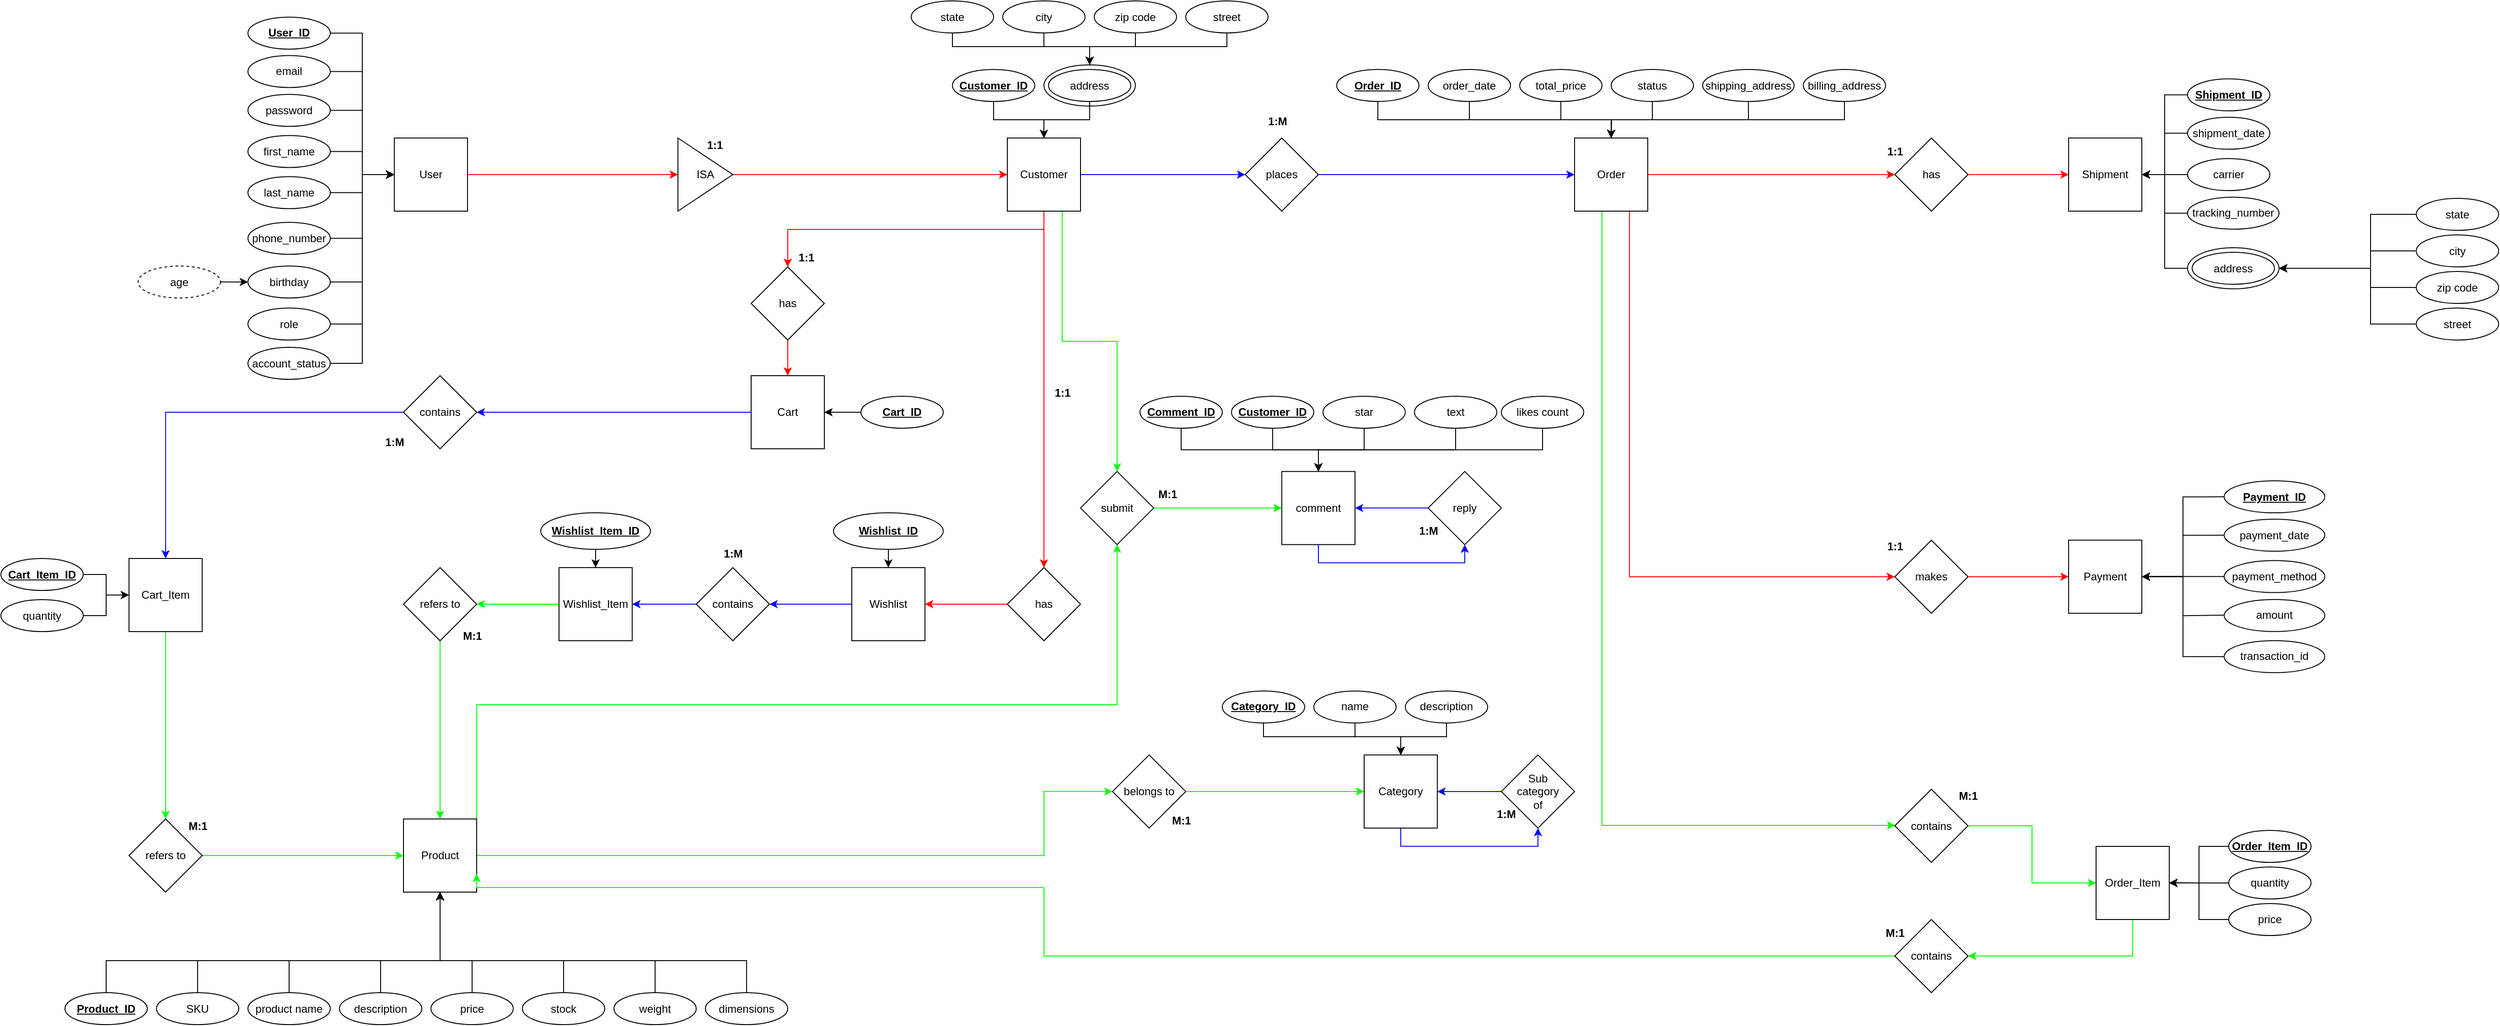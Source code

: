 <mxfile version="26.1.1">
  <diagram name="Page-1" id="rLo1q9Qd0Z6dPpDgeSFO">
    <mxGraphModel dx="6640" dy="1388" grid="1" gridSize="10" guides="1" tooltips="1" connect="1" arrows="1" fold="1" page="1" pageScale="5" pageWidth="850" pageHeight="1100" math="0" shadow="0">
      <root>
        <mxCell id="0" />
        <mxCell id="1" parent="0" />
        <mxCell id="ToU6loC46J24oxrMq6Bs-8" value="" style="edgeStyle=orthogonalEdgeStyle;rounded=0;orthogonalLoop=1;jettySize=auto;html=1;strokeColor=#FF0000;" parent="1" source="ToU6loC46J24oxrMq6Bs-6" edge="1">
          <mxGeometry relative="1" as="geometry">
            <mxPoint x="560.0" y="300" as="targetPoint" />
          </mxGeometry>
        </mxCell>
        <mxCell id="ToU6loC46J24oxrMq6Bs-6" value="User" style="whiteSpace=wrap;html=1;aspect=fixed;" parent="1" vertex="1">
          <mxGeometry x="250" y="260" width="80" height="80" as="geometry" />
        </mxCell>
        <mxCell id="ToU6loC46J24oxrMq6Bs-10" value="" style="edgeStyle=orthogonalEdgeStyle;rounded=0;orthogonalLoop=1;jettySize=auto;html=1;exitX=1;exitY=0.5;exitDx=0;exitDy=0;strokeColor=#FF0000;" parent="1" source="ToU6loC46J24oxrMq6Bs-325" target="ToU6loC46J24oxrMq6Bs-9" edge="1">
          <mxGeometry relative="1" as="geometry">
            <mxPoint x="640.0" y="300" as="sourcePoint" />
            <Array as="points">
              <mxPoint x="620" y="300" />
            </Array>
          </mxGeometry>
        </mxCell>
        <mxCell id="ToU6loC46J24oxrMq6Bs-32" value="" style="edgeStyle=orthogonalEdgeStyle;rounded=0;orthogonalLoop=1;jettySize=auto;html=1;strokeColor=#0000FF;" parent="1" source="ToU6loC46J24oxrMq6Bs-9" target="ToU6loC46J24oxrMq6Bs-31" edge="1">
          <mxGeometry relative="1" as="geometry" />
        </mxCell>
        <mxCell id="ToU6loC46J24oxrMq6Bs-58" value="" style="edgeStyle=orthogonalEdgeStyle;rounded=0;orthogonalLoop=1;jettySize=auto;html=1;strokeColor=#FF0000;" parent="1" source="ToU6loC46J24oxrMq6Bs-9" target="ToU6loC46J24oxrMq6Bs-57" edge="1">
          <mxGeometry relative="1" as="geometry">
            <Array as="points">
              <mxPoint x="960" y="540" />
              <mxPoint x="960" y="540" />
            </Array>
          </mxGeometry>
        </mxCell>
        <mxCell id="ToU6loC46J24oxrMq6Bs-59" value="" style="edgeStyle=orthogonalEdgeStyle;rounded=0;orthogonalLoop=1;jettySize=auto;html=1;exitX=0.5;exitY=1;exitDx=0;exitDy=0;strokeColor=#FF0000;" parent="1" source="ToU6loC46J24oxrMq6Bs-9" target="ToU6loC46J24oxrMq6Bs-13" edge="1">
          <mxGeometry relative="1" as="geometry">
            <mxPoint x="995" y="412.0" as="sourcePoint" />
            <mxPoint x="925" y="512.0" as="targetPoint" />
            <Array as="points">
              <mxPoint x="960" y="360" />
            </Array>
          </mxGeometry>
        </mxCell>
        <mxCell id="UtE5IbcF4sJG9WHfilwN-26" style="edgeStyle=orthogonalEdgeStyle;rounded=0;orthogonalLoop=1;jettySize=auto;html=1;exitX=0.75;exitY=1;exitDx=0;exitDy=0;entryX=0.5;entryY=0;entryDx=0;entryDy=0;strokeColor=#00FF00;" edge="1" parent="1" source="ToU6loC46J24oxrMq6Bs-9" target="UtE5IbcF4sJG9WHfilwN-23">
          <mxGeometry relative="1" as="geometry" />
        </mxCell>
        <mxCell id="ToU6loC46J24oxrMq6Bs-9" value="Customer" style="whiteSpace=wrap;html=1;aspect=fixed;" parent="1" vertex="1">
          <mxGeometry x="920" y="260" width="80" height="80" as="geometry" />
        </mxCell>
        <mxCell id="ToU6loC46J24oxrMq6Bs-16" value="" style="edgeStyle=orthogonalEdgeStyle;rounded=0;orthogonalLoop=1;jettySize=auto;html=1;strokeColor=#FF0000;" parent="1" source="ToU6loC46J24oxrMq6Bs-13" target="ToU6loC46J24oxrMq6Bs-15" edge="1">
          <mxGeometry relative="1" as="geometry" />
        </mxCell>
        <mxCell id="ToU6loC46J24oxrMq6Bs-13" value="has" style="rhombus;whiteSpace=wrap;html=1;" parent="1" vertex="1">
          <mxGeometry x="640" y="401" width="80" height="80" as="geometry" />
        </mxCell>
        <mxCell id="ToU6loC46J24oxrMq6Bs-21" value="" style="edgeStyle=orthogonalEdgeStyle;rounded=0;orthogonalLoop=1;jettySize=auto;html=1;strokeColor=#0000FF;" parent="1" source="ToU6loC46J24oxrMq6Bs-15" target="ToU6loC46J24oxrMq6Bs-20" edge="1">
          <mxGeometry relative="1" as="geometry" />
        </mxCell>
        <mxCell id="ToU6loC46J24oxrMq6Bs-15" value="Cart" style="whiteSpace=wrap;html=1;aspect=fixed;" parent="1" vertex="1">
          <mxGeometry x="640" y="520" width="80" height="80" as="geometry" />
        </mxCell>
        <mxCell id="ToU6loC46J24oxrMq6Bs-23" value="" style="edgeStyle=orthogonalEdgeStyle;rounded=0;orthogonalLoop=1;jettySize=auto;html=1;strokeColor=#0000FF;" parent="1" source="ToU6loC46J24oxrMq6Bs-20" target="ToU6loC46J24oxrMq6Bs-22" edge="1">
          <mxGeometry relative="1" as="geometry" />
        </mxCell>
        <mxCell id="ToU6loC46J24oxrMq6Bs-20" value="contains" style="rhombus;whiteSpace=wrap;html=1;" parent="1" vertex="1">
          <mxGeometry x="260" y="520" width="80" height="80" as="geometry" />
        </mxCell>
        <mxCell id="ToU6loC46J24oxrMq6Bs-26" value="" style="edgeStyle=orthogonalEdgeStyle;rounded=0;orthogonalLoop=1;jettySize=auto;html=1;exitX=0.5;exitY=1;exitDx=0;exitDy=0;strokeColor=#00FF00;" parent="1" source="ToU6loC46J24oxrMq6Bs-22" target="ToU6loC46J24oxrMq6Bs-25" edge="1">
          <mxGeometry relative="1" as="geometry" />
        </mxCell>
        <mxCell id="ToU6loC46J24oxrMq6Bs-22" value="Cart_Item" style="whiteSpace=wrap;html=1;aspect=fixed;" parent="1" vertex="1">
          <mxGeometry x="-40" y="720" width="80" height="80" as="geometry" />
        </mxCell>
        <mxCell id="ToU6loC46J24oxrMq6Bs-76" style="edgeStyle=orthogonalEdgeStyle;rounded=0;orthogonalLoop=1;jettySize=auto;html=1;exitX=1;exitY=0.5;exitDx=0;exitDy=0;strokeColor=#00FF00;" parent="1" source="ToU6loC46J24oxrMq6Bs-25" target="ToU6loC46J24oxrMq6Bs-27" edge="1">
          <mxGeometry relative="1" as="geometry" />
        </mxCell>
        <mxCell id="ToU6loC46J24oxrMq6Bs-25" value="refers to" style="rhombus;whiteSpace=wrap;html=1;" parent="1" vertex="1">
          <mxGeometry x="-40" y="1005" width="80" height="80" as="geometry" />
        </mxCell>
        <mxCell id="ToU6loC46J24oxrMq6Bs-252" style="edgeStyle=orthogonalEdgeStyle;rounded=0;orthogonalLoop=1;jettySize=auto;html=1;exitX=1;exitY=0.5;exitDx=0;exitDy=0;entryX=0;entryY=0.5;entryDx=0;entryDy=0;strokeColor=#00FF00;" parent="1" source="ToU6loC46J24oxrMq6Bs-27" target="ToU6loC46J24oxrMq6Bs-251" edge="1">
          <mxGeometry relative="1" as="geometry">
            <Array as="points">
              <mxPoint x="960" y="1045" />
              <mxPoint x="960" y="975" />
            </Array>
          </mxGeometry>
        </mxCell>
        <mxCell id="UtE5IbcF4sJG9WHfilwN-42" style="edgeStyle=orthogonalEdgeStyle;rounded=0;orthogonalLoop=1;jettySize=auto;html=1;exitX=1;exitY=0.25;exitDx=0;exitDy=0;strokeColor=#00FF00;entryX=0.5;entryY=1;entryDx=0;entryDy=0;" edge="1" parent="1" source="ToU6loC46J24oxrMq6Bs-27" target="UtE5IbcF4sJG9WHfilwN-23">
          <mxGeometry relative="1" as="geometry">
            <Array as="points">
              <mxPoint x="340" y="880" />
              <mxPoint x="1040" y="880" />
            </Array>
          </mxGeometry>
        </mxCell>
        <mxCell id="ToU6loC46J24oxrMq6Bs-27" value="Product" style="whiteSpace=wrap;html=1;aspect=fixed;" parent="1" vertex="1">
          <mxGeometry x="260" y="1005" width="80" height="80" as="geometry" />
        </mxCell>
        <mxCell id="ToU6loC46J24oxrMq6Bs-34" value="" style="edgeStyle=orthogonalEdgeStyle;rounded=0;orthogonalLoop=1;jettySize=auto;html=1;strokeColor=#0000FF;" parent="1" source="ToU6loC46J24oxrMq6Bs-31" target="ToU6loC46J24oxrMq6Bs-33" edge="1">
          <mxGeometry relative="1" as="geometry" />
        </mxCell>
        <mxCell id="ToU6loC46J24oxrMq6Bs-31" value="places" style="rhombus;whiteSpace=wrap;html=1;" parent="1" vertex="1">
          <mxGeometry x="1180" y="260" width="80" height="80" as="geometry" />
        </mxCell>
        <mxCell id="ToU6loC46J24oxrMq6Bs-39" value="" style="edgeStyle=orthogonalEdgeStyle;rounded=0;orthogonalLoop=1;jettySize=auto;html=1;strokeColor=#FF0000;" parent="1" source="ToU6loC46J24oxrMq6Bs-33" target="ToU6loC46J24oxrMq6Bs-38" edge="1">
          <mxGeometry relative="1" as="geometry" />
        </mxCell>
        <mxCell id="ToU6loC46J24oxrMq6Bs-50" value="" style="edgeStyle=orthogonalEdgeStyle;rounded=0;orthogonalLoop=1;jettySize=auto;html=1;strokeColor=#00FF00;" parent="1" source="ToU6loC46J24oxrMq6Bs-33" target="ToU6loC46J24oxrMq6Bs-49" edge="1">
          <mxGeometry relative="1" as="geometry">
            <Array as="points">
              <mxPoint x="1570" y="1012" />
            </Array>
          </mxGeometry>
        </mxCell>
        <mxCell id="ToU6loC46J24oxrMq6Bs-309" style="edgeStyle=orthogonalEdgeStyle;rounded=0;orthogonalLoop=1;jettySize=auto;html=1;exitX=0.5;exitY=1;exitDx=0;exitDy=0;entryX=0;entryY=0.5;entryDx=0;entryDy=0;strokeColor=#FF0000;" parent="1" source="ToU6loC46J24oxrMq6Bs-33" target="ToU6loC46J24oxrMq6Bs-43" edge="1">
          <mxGeometry relative="1" as="geometry">
            <Array as="points">
              <mxPoint x="1600" y="340" />
              <mxPoint x="1600" y="740" />
            </Array>
          </mxGeometry>
        </mxCell>
        <mxCell id="ToU6loC46J24oxrMq6Bs-33" value="Order" style="whiteSpace=wrap;html=1;aspect=fixed;" parent="1" vertex="1">
          <mxGeometry x="1540" y="260" width="80" height="80" as="geometry" />
        </mxCell>
        <mxCell id="ToU6loC46J24oxrMq6Bs-41" value="" style="edgeStyle=orthogonalEdgeStyle;rounded=0;orthogonalLoop=1;jettySize=auto;html=1;strokeColor=#FF0000;" parent="1" source="ToU6loC46J24oxrMq6Bs-38" target="ToU6loC46J24oxrMq6Bs-40" edge="1">
          <mxGeometry relative="1" as="geometry" />
        </mxCell>
        <mxCell id="ToU6loC46J24oxrMq6Bs-38" value="has" style="rhombus;whiteSpace=wrap;html=1;" parent="1" vertex="1">
          <mxGeometry x="1890" y="260" width="80" height="80" as="geometry" />
        </mxCell>
        <mxCell id="ToU6loC46J24oxrMq6Bs-40" value="Shipment" style="whiteSpace=wrap;html=1;aspect=fixed;" parent="1" vertex="1">
          <mxGeometry x="2080" y="260" width="80" height="80" as="geometry" />
        </mxCell>
        <mxCell id="ToU6loC46J24oxrMq6Bs-220" style="edgeStyle=orthogonalEdgeStyle;rounded=0;orthogonalLoop=1;jettySize=auto;html=1;exitX=1;exitY=0.5;exitDx=0;exitDy=0;entryX=0;entryY=0.5;entryDx=0;entryDy=0;strokeColor=#FF0000;" parent="1" source="ToU6loC46J24oxrMq6Bs-43" target="ToU6loC46J24oxrMq6Bs-45" edge="1">
          <mxGeometry relative="1" as="geometry" />
        </mxCell>
        <mxCell id="ToU6loC46J24oxrMq6Bs-43" value="makes" style="rhombus;whiteSpace=wrap;html=1;" parent="1" vertex="1">
          <mxGeometry x="1890" y="700" width="80" height="80" as="geometry" />
        </mxCell>
        <mxCell id="ToU6loC46J24oxrMq6Bs-45" value="Payment" style="whiteSpace=wrap;html=1;aspect=fixed;" parent="1" vertex="1">
          <mxGeometry x="2080" y="699.93" width="80" height="80" as="geometry" />
        </mxCell>
        <mxCell id="ToU6loC46J24oxrMq6Bs-53" value="" style="edgeStyle=orthogonalEdgeStyle;rounded=0;orthogonalLoop=1;jettySize=auto;html=1;fillColor=#00FF00;strokeColor=#00FF00;" parent="1" source="ToU6loC46J24oxrMq6Bs-49" target="ToU6loC46J24oxrMq6Bs-52" edge="1">
          <mxGeometry relative="1" as="geometry" />
        </mxCell>
        <mxCell id="ToU6loC46J24oxrMq6Bs-49" value="contains" style="rhombus;whiteSpace=wrap;html=1;" parent="1" vertex="1">
          <mxGeometry x="1890" y="972.5" width="80" height="80" as="geometry" />
        </mxCell>
        <mxCell id="ToU6loC46J24oxrMq6Bs-333" style="edgeStyle=orthogonalEdgeStyle;rounded=0;orthogonalLoop=1;jettySize=auto;html=1;exitX=0.5;exitY=1;exitDx=0;exitDy=0;entryX=1;entryY=0.5;entryDx=0;entryDy=0;strokeColor=#00FF00;" parent="1" source="ToU6loC46J24oxrMq6Bs-52" target="ToU6loC46J24oxrMq6Bs-330" edge="1">
          <mxGeometry relative="1" as="geometry" />
        </mxCell>
        <mxCell id="ToU6loC46J24oxrMq6Bs-52" value="Order_Item" style="whiteSpace=wrap;html=1;aspect=fixed;" parent="1" vertex="1">
          <mxGeometry x="2110" y="1035" width="80" height="80" as="geometry" />
        </mxCell>
        <mxCell id="ToU6loC46J24oxrMq6Bs-296" style="edgeStyle=orthogonalEdgeStyle;rounded=0;orthogonalLoop=1;jettySize=auto;html=1;exitX=0;exitY=0.5;exitDx=0;exitDy=0;entryX=1;entryY=0.5;entryDx=0;entryDy=0;strokeColor=#0000FF;" parent="1" source="ToU6loC46J24oxrMq6Bs-55" target="ToU6loC46J24oxrMq6Bs-66" edge="1">
          <mxGeometry relative="1" as="geometry" />
        </mxCell>
        <mxCell id="ToU6loC46J24oxrMq6Bs-55" value="Wishlist" style="whiteSpace=wrap;html=1;aspect=fixed;" parent="1" vertex="1">
          <mxGeometry x="750" y="730" width="80" height="80" as="geometry" />
        </mxCell>
        <mxCell id="ToU6loC46J24oxrMq6Bs-202" style="edgeStyle=orthogonalEdgeStyle;rounded=0;orthogonalLoop=1;jettySize=auto;html=1;exitX=0.5;exitY=1;exitDx=0;exitDy=0;" parent="1" source="ToU6loC46J24oxrMq6Bs-56" target="ToU6loC46J24oxrMq6Bs-55" edge="1">
          <mxGeometry relative="1" as="geometry" />
        </mxCell>
        <mxCell id="ToU6loC46J24oxrMq6Bs-56" value="&lt;div&gt;&lt;b&gt;&lt;u&gt;Wishlist_ID&lt;/u&gt;&lt;/b&gt;&lt;/div&gt;" style="ellipse;whiteSpace=wrap;html=1;" parent="1" vertex="1">
          <mxGeometry x="730" y="670" width="120" height="40" as="geometry" />
        </mxCell>
        <mxCell id="ToU6loC46J24oxrMq6Bs-298" style="edgeStyle=orthogonalEdgeStyle;rounded=0;orthogonalLoop=1;jettySize=auto;html=1;exitX=0;exitY=0.5;exitDx=0;exitDy=0;strokeColor=#FF0000;" parent="1" source="ToU6loC46J24oxrMq6Bs-57" target="ToU6loC46J24oxrMq6Bs-55" edge="1">
          <mxGeometry relative="1" as="geometry" />
        </mxCell>
        <mxCell id="ToU6loC46J24oxrMq6Bs-57" value="has" style="rhombus;whiteSpace=wrap;html=1;" parent="1" vertex="1">
          <mxGeometry x="920" y="730" width="80" height="80" as="geometry" />
        </mxCell>
        <mxCell id="ToU6loC46J24oxrMq6Bs-295" style="edgeStyle=orthogonalEdgeStyle;rounded=0;orthogonalLoop=1;jettySize=auto;html=1;exitX=0;exitY=0.5;exitDx=0;exitDy=0;strokeColor=#00FF00;" parent="1" source="ToU6loC46J24oxrMq6Bs-61" target="ToU6loC46J24oxrMq6Bs-69" edge="1">
          <mxGeometry relative="1" as="geometry" />
        </mxCell>
        <mxCell id="ToU6loC46J24oxrMq6Bs-61" value="Wishlist_Item" style="whiteSpace=wrap;html=1;aspect=fixed;" parent="1" vertex="1">
          <mxGeometry x="430" y="730" width="80" height="80" as="geometry" />
        </mxCell>
        <mxCell id="ToU6loC46J24oxrMq6Bs-201" style="edgeStyle=orthogonalEdgeStyle;rounded=0;orthogonalLoop=1;jettySize=auto;html=1;exitX=0.5;exitY=1;exitDx=0;exitDy=0;" parent="1" source="ToU6loC46J24oxrMq6Bs-62" target="ToU6loC46J24oxrMq6Bs-61" edge="1">
          <mxGeometry relative="1" as="geometry" />
        </mxCell>
        <mxCell id="ToU6loC46J24oxrMq6Bs-62" value="&lt;div&gt;&lt;b&gt;&lt;u&gt;Wishlist_Item_ID&lt;/u&gt;&lt;/b&gt;&lt;/div&gt;" style="ellipse;whiteSpace=wrap;html=1;" parent="1" vertex="1">
          <mxGeometry x="410" y="670" width="120" height="40" as="geometry" />
        </mxCell>
        <mxCell id="ToU6loC46J24oxrMq6Bs-297" style="edgeStyle=orthogonalEdgeStyle;rounded=0;orthogonalLoop=1;jettySize=auto;html=1;entryX=1;entryY=0.5;entryDx=0;entryDy=0;strokeColor=#0000FF;" parent="1" source="ToU6loC46J24oxrMq6Bs-66" target="ToU6loC46J24oxrMq6Bs-61" edge="1">
          <mxGeometry relative="1" as="geometry" />
        </mxCell>
        <mxCell id="ToU6loC46J24oxrMq6Bs-66" value="contains" style="rhombus;whiteSpace=wrap;html=1;" parent="1" vertex="1">
          <mxGeometry x="580" y="730" width="80" height="80" as="geometry" />
        </mxCell>
        <mxCell id="ToU6loC46J24oxrMq6Bs-294" style="edgeStyle=orthogonalEdgeStyle;rounded=0;orthogonalLoop=1;jettySize=auto;html=1;exitX=0.5;exitY=1;exitDx=0;exitDy=0;strokeColor=#00FF00;" parent="1" source="ToU6loC46J24oxrMq6Bs-69" target="ToU6loC46J24oxrMq6Bs-27" edge="1">
          <mxGeometry relative="1" as="geometry" />
        </mxCell>
        <mxCell id="ToU6loC46J24oxrMq6Bs-69" value="refers to" style="rhombus;whiteSpace=wrap;html=1;" parent="1" vertex="1">
          <mxGeometry x="260" y="730" width="80" height="80" as="geometry" />
        </mxCell>
        <mxCell id="ToU6loC46J24oxrMq6Bs-95" style="edgeStyle=orthogonalEdgeStyle;rounded=0;orthogonalLoop=1;jettySize=auto;html=1;exitX=1;exitY=0.5;exitDx=0;exitDy=0;entryX=0;entryY=0.5;entryDx=0;entryDy=0;" parent="1" source="ToU6loC46J24oxrMq6Bs-82" target="ToU6loC46J24oxrMq6Bs-6" edge="1">
          <mxGeometry relative="1" as="geometry" />
        </mxCell>
        <mxCell id="ToU6loC46J24oxrMq6Bs-82" value="&lt;div&gt;&lt;b&gt;&lt;u&gt;User_ID&lt;/u&gt;&lt;/b&gt;&lt;/div&gt;" style="ellipse;whiteSpace=wrap;html=1;" parent="1" vertex="1">
          <mxGeometry x="90" y="127.75" width="90" height="35" as="geometry" />
        </mxCell>
        <mxCell id="ToU6loC46J24oxrMq6Bs-96" style="edgeStyle=orthogonalEdgeStyle;rounded=0;orthogonalLoop=1;jettySize=auto;html=1;exitX=1;exitY=0.5;exitDx=0;exitDy=0;entryX=0;entryY=0.5;entryDx=0;entryDy=0;" parent="1" source="ToU6loC46J24oxrMq6Bs-83" target="ToU6loC46J24oxrMq6Bs-6" edge="1">
          <mxGeometry relative="1" as="geometry" />
        </mxCell>
        <mxCell id="ToU6loC46J24oxrMq6Bs-83" value="&lt;div&gt;email&lt;/div&gt;" style="ellipse;whiteSpace=wrap;html=1;" parent="1" vertex="1">
          <mxGeometry x="90" y="169.75" width="90" height="35" as="geometry" />
        </mxCell>
        <mxCell id="ToU6loC46J24oxrMq6Bs-103" style="edgeStyle=orthogonalEdgeStyle;rounded=0;orthogonalLoop=1;jettySize=auto;html=1;entryX=0;entryY=0.5;entryDx=0;entryDy=0;" parent="1" source="ToU6loC46J24oxrMq6Bs-84" target="ToU6loC46J24oxrMq6Bs-6" edge="1">
          <mxGeometry relative="1" as="geometry" />
        </mxCell>
        <mxCell id="ToU6loC46J24oxrMq6Bs-84" value="password" style="ellipse;whiteSpace=wrap;html=1;" parent="1" vertex="1">
          <mxGeometry x="90" y="212.25" width="90" height="35" as="geometry" />
        </mxCell>
        <mxCell id="ToU6loC46J24oxrMq6Bs-98" style="edgeStyle=orthogonalEdgeStyle;rounded=0;orthogonalLoop=1;jettySize=auto;html=1;entryX=0;entryY=0.5;entryDx=0;entryDy=0;" parent="1" source="ToU6loC46J24oxrMq6Bs-85" target="ToU6loC46J24oxrMq6Bs-6" edge="1">
          <mxGeometry relative="1" as="geometry" />
        </mxCell>
        <mxCell id="ToU6loC46J24oxrMq6Bs-85" value="first_name" style="ellipse;whiteSpace=wrap;html=1;" parent="1" vertex="1">
          <mxGeometry x="90" y="257.25" width="90" height="35" as="geometry" />
        </mxCell>
        <mxCell id="ToU6loC46J24oxrMq6Bs-99" style="edgeStyle=orthogonalEdgeStyle;rounded=0;orthogonalLoop=1;jettySize=auto;html=1;entryX=0;entryY=0.5;entryDx=0;entryDy=0;" parent="1" source="ToU6loC46J24oxrMq6Bs-86" target="ToU6loC46J24oxrMq6Bs-6" edge="1">
          <mxGeometry relative="1" as="geometry" />
        </mxCell>
        <mxCell id="ToU6loC46J24oxrMq6Bs-86" value="last_name" style="ellipse;whiteSpace=wrap;html=1;" parent="1" vertex="1">
          <mxGeometry x="90" y="302.25" width="90" height="35" as="geometry" />
        </mxCell>
        <mxCell id="ToU6loC46J24oxrMq6Bs-100" style="edgeStyle=orthogonalEdgeStyle;rounded=0;orthogonalLoop=1;jettySize=auto;html=1;entryX=0;entryY=0.5;entryDx=0;entryDy=0;" parent="1" source="ToU6loC46J24oxrMq6Bs-87" target="ToU6loC46J24oxrMq6Bs-6" edge="1">
          <mxGeometry relative="1" as="geometry" />
        </mxCell>
        <mxCell id="ToU6loC46J24oxrMq6Bs-87" value="&lt;div&gt;phone_number&lt;/div&gt;" style="ellipse;whiteSpace=wrap;html=1;" parent="1" vertex="1">
          <mxGeometry x="90" y="352.25" width="90" height="35" as="geometry" />
        </mxCell>
        <mxCell id="ToU6loC46J24oxrMq6Bs-101" style="edgeStyle=orthogonalEdgeStyle;rounded=0;orthogonalLoop=1;jettySize=auto;html=1;entryX=0;entryY=0.5;entryDx=0;entryDy=0;" parent="1" source="ToU6loC46J24oxrMq6Bs-89" target="ToU6loC46J24oxrMq6Bs-6" edge="1">
          <mxGeometry relative="1" as="geometry" />
        </mxCell>
        <mxCell id="ToU6loC46J24oxrMq6Bs-89" value="&lt;div&gt;role&lt;/div&gt;" style="ellipse;whiteSpace=wrap;html=1;" parent="1" vertex="1">
          <mxGeometry x="90" y="446" width="90" height="35" as="geometry" />
        </mxCell>
        <mxCell id="ToU6loC46J24oxrMq6Bs-102" style="edgeStyle=orthogonalEdgeStyle;rounded=0;orthogonalLoop=1;jettySize=auto;html=1;entryX=0;entryY=0.5;entryDx=0;entryDy=0;" parent="1" source="ToU6loC46J24oxrMq6Bs-90" target="ToU6loC46J24oxrMq6Bs-6" edge="1">
          <mxGeometry relative="1" as="geometry" />
        </mxCell>
        <mxCell id="ToU6loC46J24oxrMq6Bs-90" value="account_status" style="ellipse;whiteSpace=wrap;html=1;" parent="1" vertex="1">
          <mxGeometry x="90" y="489" width="90" height="35" as="geometry" />
        </mxCell>
        <mxCell id="ToU6loC46J24oxrMq6Bs-116" style="edgeStyle=orthogonalEdgeStyle;rounded=0;orthogonalLoop=1;jettySize=auto;html=1;entryX=0.5;entryY=0;entryDx=0;entryDy=0;" parent="1" source="ToU6loC46J24oxrMq6Bs-91" target="ToU6loC46J24oxrMq6Bs-9" edge="1">
          <mxGeometry relative="1" as="geometry" />
        </mxCell>
        <mxCell id="ToU6loC46J24oxrMq6Bs-91" value="&lt;div&gt;&lt;b&gt;&lt;u&gt;Customer_ID&lt;/u&gt;&lt;/b&gt;&lt;/div&gt;" style="ellipse;whiteSpace=wrap;html=1;" parent="1" vertex="1">
          <mxGeometry x="860" y="185" width="90" height="35" as="geometry" />
        </mxCell>
        <mxCell id="ToU6loC46J24oxrMq6Bs-93" value="" style="ellipse;whiteSpace=wrap;html=1;" parent="1" vertex="1">
          <mxGeometry x="960" y="180" width="100" height="45" as="geometry" />
        </mxCell>
        <mxCell id="ToU6loC46J24oxrMq6Bs-114" style="edgeStyle=orthogonalEdgeStyle;rounded=0;orthogonalLoop=1;jettySize=auto;html=1;" parent="1" source="ToU6loC46J24oxrMq6Bs-107" target="ToU6loC46J24oxrMq6Bs-9" edge="1">
          <mxGeometry relative="1" as="geometry" />
        </mxCell>
        <mxCell id="ToU6loC46J24oxrMq6Bs-107" value="address" style="ellipse;whiteSpace=wrap;html=1;" parent="1" vertex="1">
          <mxGeometry x="965" y="185" width="90" height="35" as="geometry" />
        </mxCell>
        <mxCell id="ToU6loC46J24oxrMq6Bs-131" style="edgeStyle=orthogonalEdgeStyle;rounded=0;orthogonalLoop=1;jettySize=auto;html=1;exitX=0.5;exitY=1;exitDx=0;exitDy=0;entryX=0.5;entryY=0;entryDx=0;entryDy=0;" parent="1" source="ToU6loC46J24oxrMq6Bs-109" target="ToU6loC46J24oxrMq6Bs-93" edge="1">
          <mxGeometry relative="1" as="geometry">
            <Array as="points">
              <mxPoint x="960" y="160" />
              <mxPoint x="1010" y="160" />
            </Array>
          </mxGeometry>
        </mxCell>
        <mxCell id="ToU6loC46J24oxrMq6Bs-109" value="&lt;div&gt;city&lt;/div&gt;" style="ellipse;whiteSpace=wrap;html=1;" parent="1" vertex="1">
          <mxGeometry x="915" y="110" width="90" height="35" as="geometry" />
        </mxCell>
        <mxCell id="ToU6loC46J24oxrMq6Bs-133" style="edgeStyle=orthogonalEdgeStyle;rounded=0;orthogonalLoop=1;jettySize=auto;html=1;exitX=0.5;exitY=1;exitDx=0;exitDy=0;entryX=0.5;entryY=0;entryDx=0;entryDy=0;" parent="1" source="ToU6loC46J24oxrMq6Bs-111" target="ToU6loC46J24oxrMq6Bs-93" edge="1">
          <mxGeometry relative="1" as="geometry">
            <Array as="points">
              <mxPoint x="1060" y="160" />
              <mxPoint x="1010" y="160" />
            </Array>
          </mxGeometry>
        </mxCell>
        <mxCell id="ToU6loC46J24oxrMq6Bs-111" value="zip code" style="ellipse;whiteSpace=wrap;html=1;" parent="1" vertex="1">
          <mxGeometry x="1015" y="110" width="90" height="35" as="geometry" />
        </mxCell>
        <mxCell id="ToU6loC46J24oxrMq6Bs-128" style="edgeStyle=orthogonalEdgeStyle;rounded=0;orthogonalLoop=1;jettySize=auto;html=1;exitX=0.5;exitY=1;exitDx=0;exitDy=0;entryX=0.5;entryY=0;entryDx=0;entryDy=0;" parent="1" source="ToU6loC46J24oxrMq6Bs-113" target="ToU6loC46J24oxrMq6Bs-93" edge="1">
          <mxGeometry relative="1" as="geometry">
            <Array as="points">
              <mxPoint x="1160" y="160" />
              <mxPoint x="1010" y="160" />
            </Array>
          </mxGeometry>
        </mxCell>
        <mxCell id="ToU6loC46J24oxrMq6Bs-113" value="street" style="ellipse;whiteSpace=wrap;html=1;" parent="1" vertex="1">
          <mxGeometry x="1115" y="110" width="90" height="35" as="geometry" />
        </mxCell>
        <mxCell id="ToU6loC46J24oxrMq6Bs-132" style="edgeStyle=orthogonalEdgeStyle;rounded=0;orthogonalLoop=1;jettySize=auto;html=1;exitX=0.5;exitY=1;exitDx=0;exitDy=0;entryX=0.5;entryY=0;entryDx=0;entryDy=0;" parent="1" source="ToU6loC46J24oxrMq6Bs-124" target="ToU6loC46J24oxrMq6Bs-93" edge="1">
          <mxGeometry relative="1" as="geometry">
            <Array as="points">
              <mxPoint x="860" y="160" />
              <mxPoint x="1010" y="160" />
            </Array>
          </mxGeometry>
        </mxCell>
        <mxCell id="ToU6loC46J24oxrMq6Bs-124" value="state" style="ellipse;whiteSpace=wrap;html=1;" parent="1" vertex="1">
          <mxGeometry x="815" y="110" width="90" height="35" as="geometry" />
        </mxCell>
        <mxCell id="ToU6loC46J24oxrMq6Bs-136" style="edgeStyle=orthogonalEdgeStyle;rounded=0;orthogonalLoop=1;jettySize=auto;html=1;entryX=0;entryY=0.5;entryDx=0;entryDy=0;" parent="1" source="ToU6loC46J24oxrMq6Bs-135" target="ToU6loC46J24oxrMq6Bs-6" edge="1">
          <mxGeometry relative="1" as="geometry" />
        </mxCell>
        <mxCell id="ToU6loC46J24oxrMq6Bs-135" value="birthday" style="ellipse;whiteSpace=wrap;html=1;" parent="1" vertex="1">
          <mxGeometry x="90" y="400" width="90" height="35" as="geometry" />
        </mxCell>
        <mxCell id="ToU6loC46J24oxrMq6Bs-140" style="edgeStyle=orthogonalEdgeStyle;rounded=0;orthogonalLoop=1;jettySize=auto;html=1;exitX=1;exitY=0.5;exitDx=0;exitDy=0;" parent="1" source="ToU6loC46J24oxrMq6Bs-139" target="ToU6loC46J24oxrMq6Bs-135" edge="1">
          <mxGeometry relative="1" as="geometry" />
        </mxCell>
        <mxCell id="ToU6loC46J24oxrMq6Bs-139" value="age" style="ellipse;whiteSpace=wrap;html=1;dashed=1;" parent="1" vertex="1">
          <mxGeometry x="-30" y="400" width="90" height="35" as="geometry" />
        </mxCell>
        <mxCell id="ToU6loC46J24oxrMq6Bs-144" style="edgeStyle=orthogonalEdgeStyle;rounded=0;orthogonalLoop=1;jettySize=auto;html=1;exitX=1;exitY=0.5;exitDx=0;exitDy=0;entryX=0;entryY=0.5;entryDx=0;entryDy=0;" parent="1" source="ToU6loC46J24oxrMq6Bs-141" target="ToU6loC46J24oxrMq6Bs-22" edge="1">
          <mxGeometry relative="1" as="geometry" />
        </mxCell>
        <mxCell id="ToU6loC46J24oxrMq6Bs-141" value="&lt;div&gt;&lt;b&gt;&lt;u&gt;Cart_Item_ID&lt;/u&gt;&lt;/b&gt;&lt;/div&gt;" style="ellipse;whiteSpace=wrap;html=1;" parent="1" vertex="1">
          <mxGeometry x="-180" y="720" width="90" height="35" as="geometry" />
        </mxCell>
        <mxCell id="ToU6loC46J24oxrMq6Bs-143" style="edgeStyle=orthogonalEdgeStyle;rounded=0;orthogonalLoop=1;jettySize=auto;html=1;" parent="1" source="ToU6loC46J24oxrMq6Bs-142" target="ToU6loC46J24oxrMq6Bs-22" edge="1">
          <mxGeometry relative="1" as="geometry" />
        </mxCell>
        <mxCell id="ToU6loC46J24oxrMq6Bs-142" value="&lt;div&gt;quantity&lt;/div&gt;" style="ellipse;whiteSpace=wrap;html=1;" parent="1" vertex="1">
          <mxGeometry x="-180" y="765" width="90" height="35" as="geometry" />
        </mxCell>
        <mxCell id="ToU6loC46J24oxrMq6Bs-146" style="edgeStyle=orthogonalEdgeStyle;rounded=0;orthogonalLoop=1;jettySize=auto;html=1;exitX=0;exitY=0.5;exitDx=0;exitDy=0;entryX=1;entryY=0.5;entryDx=0;entryDy=0;" parent="1" source="ToU6loC46J24oxrMq6Bs-145" target="ToU6loC46J24oxrMq6Bs-15" edge="1">
          <mxGeometry relative="1" as="geometry" />
        </mxCell>
        <mxCell id="ToU6loC46J24oxrMq6Bs-145" value="&lt;div&gt;&lt;b&gt;&lt;u&gt;Cart_ID&lt;/u&gt;&lt;/b&gt;&lt;/div&gt;" style="ellipse;whiteSpace=wrap;html=1;" parent="1" vertex="1">
          <mxGeometry x="760" y="542.5" width="90" height="35" as="geometry" />
        </mxCell>
        <mxCell id="ToU6loC46J24oxrMq6Bs-192" style="edgeStyle=orthogonalEdgeStyle;rounded=0;orthogonalLoop=1;jettySize=auto;html=1;exitX=0.5;exitY=0;exitDx=0;exitDy=0;entryX=0.5;entryY=1;entryDx=0;entryDy=0;" parent="1" source="ToU6loC46J24oxrMq6Bs-166" target="ToU6loC46J24oxrMq6Bs-27" edge="1">
          <mxGeometry relative="1" as="geometry">
            <mxPoint x="300" y="1140" as="targetPoint" />
            <Array as="points">
              <mxPoint x="235" y="1160" />
              <mxPoint x="300" y="1160" />
            </Array>
          </mxGeometry>
        </mxCell>
        <mxCell id="ToU6loC46J24oxrMq6Bs-166" value="&lt;div&gt;description&lt;/div&gt;" style="ellipse;whiteSpace=wrap;html=1;" parent="1" vertex="1">
          <mxGeometry x="190" y="1195" width="90" height="35" as="geometry" />
        </mxCell>
        <mxCell id="ToU6loC46J24oxrMq6Bs-194" style="edgeStyle=orthogonalEdgeStyle;rounded=0;orthogonalLoop=1;jettySize=auto;html=1;exitX=0.5;exitY=0;exitDx=0;exitDy=0;entryX=0.5;entryY=1;entryDx=0;entryDy=0;" parent="1" source="ToU6loC46J24oxrMq6Bs-167" target="ToU6loC46J24oxrMq6Bs-27" edge="1">
          <mxGeometry relative="1" as="geometry">
            <mxPoint x="300" y="1140" as="targetPoint" />
            <Array as="points">
              <mxPoint x="335" y="1160" />
              <mxPoint x="300" y="1160" />
            </Array>
          </mxGeometry>
        </mxCell>
        <mxCell id="ToU6loC46J24oxrMq6Bs-167" value="price" style="ellipse;whiteSpace=wrap;html=1;" parent="1" vertex="1">
          <mxGeometry x="290" y="1195" width="90" height="35" as="geometry" />
        </mxCell>
        <mxCell id="ToU6loC46J24oxrMq6Bs-195" style="edgeStyle=orthogonalEdgeStyle;rounded=0;orthogonalLoop=1;jettySize=auto;html=1;exitX=0.5;exitY=0;exitDx=0;exitDy=0;entryX=0.5;entryY=1;entryDx=0;entryDy=0;" parent="1" source="ToU6loC46J24oxrMq6Bs-168" target="ToU6loC46J24oxrMq6Bs-27" edge="1">
          <mxGeometry relative="1" as="geometry">
            <mxPoint x="300" y="1140" as="targetPoint" />
            <Array as="points">
              <mxPoint x="435" y="1160" />
              <mxPoint x="300" y="1160" />
            </Array>
          </mxGeometry>
        </mxCell>
        <mxCell id="ToU6loC46J24oxrMq6Bs-168" value="&lt;div&gt;stock&lt;/div&gt;" style="ellipse;whiteSpace=wrap;html=1;" parent="1" vertex="1">
          <mxGeometry x="390" y="1195" width="90" height="35" as="geometry" />
        </mxCell>
        <mxCell id="ToU6loC46J24oxrMq6Bs-197" style="edgeStyle=orthogonalEdgeStyle;rounded=0;orthogonalLoop=1;jettySize=auto;html=1;exitX=0.5;exitY=0;exitDx=0;exitDy=0;entryX=0.5;entryY=1;entryDx=0;entryDy=0;" parent="1" source="ToU6loC46J24oxrMq6Bs-175" target="ToU6loC46J24oxrMq6Bs-27" edge="1">
          <mxGeometry relative="1" as="geometry">
            <mxPoint x="300" y="1140" as="targetPoint" />
            <Array as="points">
              <mxPoint x="535" y="1160" />
              <mxPoint x="300" y="1160" />
            </Array>
          </mxGeometry>
        </mxCell>
        <mxCell id="ToU6loC46J24oxrMq6Bs-175" value="weight" style="ellipse;whiteSpace=wrap;html=1;" parent="1" vertex="1">
          <mxGeometry x="490" y="1195" width="90" height="35" as="geometry" />
        </mxCell>
        <mxCell id="ToU6loC46J24oxrMq6Bs-198" style="edgeStyle=orthogonalEdgeStyle;rounded=0;orthogonalLoop=1;jettySize=auto;html=1;exitX=0.5;exitY=0;exitDx=0;exitDy=0;entryX=0.5;entryY=1;entryDx=0;entryDy=0;" parent="1" source="ToU6loC46J24oxrMq6Bs-176" target="ToU6loC46J24oxrMq6Bs-27" edge="1">
          <mxGeometry relative="1" as="geometry">
            <mxPoint x="300" y="1140" as="targetPoint" />
            <Array as="points">
              <mxPoint x="635" y="1160" />
              <mxPoint x="300" y="1160" />
            </Array>
          </mxGeometry>
        </mxCell>
        <mxCell id="ToU6loC46J24oxrMq6Bs-176" value="&lt;div&gt;dimensions&lt;/div&gt;" style="ellipse;whiteSpace=wrap;html=1;" parent="1" vertex="1">
          <mxGeometry x="590" y="1195" width="90" height="35" as="geometry" />
        </mxCell>
        <mxCell id="ToU6loC46J24oxrMq6Bs-187" style="edgeStyle=orthogonalEdgeStyle;rounded=0;orthogonalLoop=1;jettySize=auto;html=1;exitX=0.5;exitY=0;exitDx=0;exitDy=0;entryX=0.5;entryY=1;entryDx=0;entryDy=0;" parent="1" source="ToU6loC46J24oxrMq6Bs-181" target="ToU6loC46J24oxrMq6Bs-27" edge="1">
          <mxGeometry relative="1" as="geometry">
            <mxPoint x="300" y="1140" as="targetPoint" />
            <Array as="points">
              <mxPoint x="-65" y="1160" />
              <mxPoint x="300" y="1160" />
            </Array>
          </mxGeometry>
        </mxCell>
        <mxCell id="ToU6loC46J24oxrMq6Bs-181" value="&lt;b&gt;&lt;u&gt;Product_ID&lt;/u&gt;&lt;/b&gt;" style="ellipse;whiteSpace=wrap;html=1;" parent="1" vertex="1">
          <mxGeometry x="-110" y="1195" width="90" height="35" as="geometry" />
        </mxCell>
        <mxCell id="ToU6loC46J24oxrMq6Bs-189" style="edgeStyle=orthogonalEdgeStyle;rounded=0;orthogonalLoop=1;jettySize=auto;html=1;exitX=0.5;exitY=0;exitDx=0;exitDy=0;entryX=0.5;entryY=1;entryDx=0;entryDy=0;" parent="1" source="ToU6loC46J24oxrMq6Bs-182" target="ToU6loC46J24oxrMq6Bs-27" edge="1">
          <mxGeometry relative="1" as="geometry">
            <mxPoint x="300" y="1140" as="targetPoint" />
            <Array as="points">
              <mxPoint x="35" y="1160" />
              <mxPoint x="300" y="1160" />
            </Array>
          </mxGeometry>
        </mxCell>
        <mxCell id="ToU6loC46J24oxrMq6Bs-182" value="SKU" style="ellipse;whiteSpace=wrap;html=1;" parent="1" vertex="1">
          <mxGeometry x="-10" y="1195" width="90" height="35" as="geometry" />
        </mxCell>
        <mxCell id="ToU6loC46J24oxrMq6Bs-190" style="edgeStyle=orthogonalEdgeStyle;rounded=0;orthogonalLoop=1;jettySize=auto;html=1;exitX=0.5;exitY=0;exitDx=0;exitDy=0;entryX=0.5;entryY=1;entryDx=0;entryDy=0;" parent="1" source="ToU6loC46J24oxrMq6Bs-183" target="ToU6loC46J24oxrMq6Bs-27" edge="1">
          <mxGeometry relative="1" as="geometry">
            <mxPoint x="300" y="1140" as="targetPoint" />
            <Array as="points">
              <mxPoint x="135" y="1160" />
              <mxPoint x="300" y="1160" />
            </Array>
          </mxGeometry>
        </mxCell>
        <mxCell id="ToU6loC46J24oxrMq6Bs-183" value="&lt;div&gt;product name&lt;/div&gt;" style="ellipse;whiteSpace=wrap;html=1;" parent="1" vertex="1">
          <mxGeometry x="90" y="1195" width="90" height="35" as="geometry" />
        </mxCell>
        <mxCell id="ToU6loC46J24oxrMq6Bs-216" style="edgeStyle=orthogonalEdgeStyle;rounded=0;orthogonalLoop=1;jettySize=auto;html=1;exitX=0.5;exitY=1;exitDx=0;exitDy=0;entryX=0.5;entryY=0;entryDx=0;entryDy=0;" parent="1" source="ToU6loC46J24oxrMq6Bs-203" target="ToU6loC46J24oxrMq6Bs-33" edge="1">
          <mxGeometry relative="1" as="geometry" />
        </mxCell>
        <mxCell id="ToU6loC46J24oxrMq6Bs-203" value="status" style="ellipse;whiteSpace=wrap;html=1;" parent="1" vertex="1">
          <mxGeometry x="1580" y="185" width="90" height="35" as="geometry" />
        </mxCell>
        <mxCell id="ToU6loC46J24oxrMq6Bs-218" style="edgeStyle=orthogonalEdgeStyle;rounded=0;orthogonalLoop=1;jettySize=auto;html=1;exitX=0.5;exitY=1;exitDx=0;exitDy=0;entryX=0.5;entryY=0;entryDx=0;entryDy=0;" parent="1" source="ToU6loC46J24oxrMq6Bs-204" target="ToU6loC46J24oxrMq6Bs-33" edge="1">
          <mxGeometry relative="1" as="geometry" />
        </mxCell>
        <mxCell id="ToU6loC46J24oxrMq6Bs-204" value="&lt;div&gt;shipping_address&lt;/div&gt;" style="ellipse;whiteSpace=wrap;html=1;" parent="1" vertex="1">
          <mxGeometry x="1680" y="185" width="100" height="35" as="geometry" />
        </mxCell>
        <mxCell id="ToU6loC46J24oxrMq6Bs-219" style="edgeStyle=orthogonalEdgeStyle;rounded=0;orthogonalLoop=1;jettySize=auto;html=1;exitX=0.5;exitY=1;exitDx=0;exitDy=0;entryX=0.5;entryY=0;entryDx=0;entryDy=0;" parent="1" source="ToU6loC46J24oxrMq6Bs-205" target="ToU6loC46J24oxrMq6Bs-33" edge="1">
          <mxGeometry relative="1" as="geometry" />
        </mxCell>
        <mxCell id="ToU6loC46J24oxrMq6Bs-205" value="billing_address" style="ellipse;whiteSpace=wrap;html=1;" parent="1" vertex="1">
          <mxGeometry x="1790" y="185" width="90" height="35" as="geometry" />
        </mxCell>
        <mxCell id="ToU6loC46J24oxrMq6Bs-214" style="edgeStyle=orthogonalEdgeStyle;rounded=0;orthogonalLoop=1;jettySize=auto;html=1;exitX=0.5;exitY=1;exitDx=0;exitDy=0;entryX=0.5;entryY=0;entryDx=0;entryDy=0;" parent="1" source="ToU6loC46J24oxrMq6Bs-209" target="ToU6loC46J24oxrMq6Bs-33" edge="1">
          <mxGeometry relative="1" as="geometry" />
        </mxCell>
        <mxCell id="ToU6loC46J24oxrMq6Bs-209" value="&lt;b&gt;&lt;u&gt;Order_ID&lt;/u&gt;&lt;/b&gt;" style="ellipse;whiteSpace=wrap;html=1;" parent="1" vertex="1">
          <mxGeometry x="1280" y="185" width="90" height="35" as="geometry" />
        </mxCell>
        <mxCell id="ToU6loC46J24oxrMq6Bs-215" style="edgeStyle=orthogonalEdgeStyle;rounded=0;orthogonalLoop=1;jettySize=auto;html=1;exitX=0.5;exitY=1;exitDx=0;exitDy=0;entryX=0.5;entryY=0;entryDx=0;entryDy=0;" parent="1" source="ToU6loC46J24oxrMq6Bs-210" target="ToU6loC46J24oxrMq6Bs-33" edge="1">
          <mxGeometry relative="1" as="geometry" />
        </mxCell>
        <mxCell id="ToU6loC46J24oxrMq6Bs-210" value="&lt;div&gt;order_date&lt;/div&gt;" style="ellipse;whiteSpace=wrap;html=1;" parent="1" vertex="1">
          <mxGeometry x="1380" y="185" width="90" height="35" as="geometry" />
        </mxCell>
        <mxCell id="ToU6loC46J24oxrMq6Bs-217" style="edgeStyle=orthogonalEdgeStyle;rounded=0;orthogonalLoop=1;jettySize=auto;html=1;exitX=0.5;exitY=1;exitDx=0;exitDy=0;" parent="1" source="ToU6loC46J24oxrMq6Bs-211" edge="1">
          <mxGeometry relative="1" as="geometry">
            <mxPoint x="1580.0" y="260" as="targetPoint" />
          </mxGeometry>
        </mxCell>
        <mxCell id="ToU6loC46J24oxrMq6Bs-211" value="total_price" style="ellipse;whiteSpace=wrap;html=1;" parent="1" vertex="1">
          <mxGeometry x="1480" y="185" width="90" height="35" as="geometry" />
        </mxCell>
        <mxCell id="ToU6loC46J24oxrMq6Bs-244" style="edgeStyle=orthogonalEdgeStyle;rounded=0;orthogonalLoop=1;jettySize=auto;html=1;exitX=0;exitY=0.5;exitDx=0;exitDy=0;entryX=1;entryY=0.5;entryDx=0;entryDy=0;" parent="1" source="ToU6loC46J24oxrMq6Bs-221" target="ToU6loC46J24oxrMq6Bs-40" edge="1">
          <mxGeometry relative="1" as="geometry" />
        </mxCell>
        <mxCell id="ToU6loC46J24oxrMq6Bs-221" value="&lt;b&gt;&lt;u&gt;Shipment_ID&lt;/u&gt;&lt;/b&gt;" style="ellipse;whiteSpace=wrap;html=1;" parent="1" vertex="1">
          <mxGeometry x="2210" y="195.25" width="90" height="35" as="geometry" />
        </mxCell>
        <mxCell id="ToU6loC46J24oxrMq6Bs-246" style="edgeStyle=orthogonalEdgeStyle;rounded=0;orthogonalLoop=1;jettySize=auto;html=1;exitX=0;exitY=0.5;exitDx=0;exitDy=0;entryX=1;entryY=0.5;entryDx=0;entryDy=0;" parent="1" source="ToU6loC46J24oxrMq6Bs-222" target="ToU6loC46J24oxrMq6Bs-40" edge="1">
          <mxGeometry relative="1" as="geometry" />
        </mxCell>
        <mxCell id="ToU6loC46J24oxrMq6Bs-222" value="shipment_date" style="ellipse;whiteSpace=wrap;html=1;" parent="1" vertex="1">
          <mxGeometry x="2210" y="237.25" width="90" height="35" as="geometry" />
        </mxCell>
        <mxCell id="ToU6loC46J24oxrMq6Bs-247" style="edgeStyle=orthogonalEdgeStyle;rounded=0;orthogonalLoop=1;jettySize=auto;html=1;exitX=0;exitY=0.5;exitDx=0;exitDy=0;entryX=1;entryY=0.5;entryDx=0;entryDy=0;" parent="1" source="ToU6loC46J24oxrMq6Bs-223" target="ToU6loC46J24oxrMq6Bs-40" edge="1">
          <mxGeometry relative="1" as="geometry" />
        </mxCell>
        <mxCell id="ToU6loC46J24oxrMq6Bs-223" value="carrier" style="ellipse;whiteSpace=wrap;html=1;" parent="1" vertex="1">
          <mxGeometry x="2210" y="282.5" width="90" height="35" as="geometry" />
        </mxCell>
        <mxCell id="ToU6loC46J24oxrMq6Bs-248" style="edgeStyle=orthogonalEdgeStyle;rounded=0;orthogonalLoop=1;jettySize=auto;html=1;exitX=0;exitY=0.5;exitDx=0;exitDy=0;entryX=1;entryY=0.5;entryDx=0;entryDy=0;" parent="1" source="ToU6loC46J24oxrMq6Bs-224" target="ToU6loC46J24oxrMq6Bs-40" edge="1">
          <mxGeometry relative="1" as="geometry" />
        </mxCell>
        <mxCell id="ToU6loC46J24oxrMq6Bs-224" value="tracking_number" style="ellipse;whiteSpace=wrap;html=1;" parent="1" vertex="1">
          <mxGeometry x="2210" y="324.75" width="100" height="35" as="geometry" />
        </mxCell>
        <mxCell id="ToU6loC46J24oxrMq6Bs-250" style="edgeStyle=orthogonalEdgeStyle;rounded=0;orthogonalLoop=1;jettySize=auto;html=1;exitX=0;exitY=0.5;exitDx=0;exitDy=0;entryX=1;entryY=0.5;entryDx=0;entryDy=0;" parent="1" source="ToU6loC46J24oxrMq6Bs-227" target="ToU6loC46J24oxrMq6Bs-40" edge="1">
          <mxGeometry relative="1" as="geometry" />
        </mxCell>
        <mxCell id="ToU6loC46J24oxrMq6Bs-227" value="" style="ellipse;whiteSpace=wrap;html=1;" parent="1" vertex="1">
          <mxGeometry x="2210" y="380" width="100" height="45" as="geometry" />
        </mxCell>
        <mxCell id="ToU6loC46J24oxrMq6Bs-228" value="address" style="ellipse;whiteSpace=wrap;html=1;" parent="1" vertex="1">
          <mxGeometry x="2215" y="385" width="90" height="35" as="geometry" />
        </mxCell>
        <mxCell id="ToU6loC46J24oxrMq6Bs-229" style="edgeStyle=orthogonalEdgeStyle;rounded=0;orthogonalLoop=1;jettySize=auto;html=1;exitX=0;exitY=0.5;exitDx=0;exitDy=0;entryX=1;entryY=0.5;entryDx=0;entryDy=0;" parent="1" source="ToU6loC46J24oxrMq6Bs-230" target="ToU6loC46J24oxrMq6Bs-227" edge="1">
          <mxGeometry relative="1" as="geometry">
            <Array as="points">
              <mxPoint x="2410" y="384" />
              <mxPoint x="2410" y="402" />
            </Array>
          </mxGeometry>
        </mxCell>
        <mxCell id="ToU6loC46J24oxrMq6Bs-230" value="&lt;div&gt;city&lt;/div&gt;" style="ellipse;whiteSpace=wrap;html=1;" parent="1" vertex="1">
          <mxGeometry x="2460" y="366" width="90" height="35" as="geometry" />
        </mxCell>
        <mxCell id="ToU6loC46J24oxrMq6Bs-231" style="edgeStyle=orthogonalEdgeStyle;rounded=0;orthogonalLoop=1;jettySize=auto;html=1;exitX=0;exitY=0.5;exitDx=0;exitDy=0;entryX=1;entryY=0.5;entryDx=0;entryDy=0;" parent="1" source="ToU6loC46J24oxrMq6Bs-232" target="ToU6loC46J24oxrMq6Bs-227" edge="1">
          <mxGeometry relative="1" as="geometry">
            <Array as="points">
              <mxPoint x="2410" y="424" />
              <mxPoint x="2410" y="402" />
            </Array>
          </mxGeometry>
        </mxCell>
        <mxCell id="ToU6loC46J24oxrMq6Bs-232" value="zip code" style="ellipse;whiteSpace=wrap;html=1;" parent="1" vertex="1">
          <mxGeometry x="2460" y="406" width="90" height="35" as="geometry" />
        </mxCell>
        <mxCell id="ToU6loC46J24oxrMq6Bs-233" style="edgeStyle=orthogonalEdgeStyle;rounded=0;orthogonalLoop=1;jettySize=auto;html=1;exitX=0;exitY=0.5;exitDx=0;exitDy=0;entryX=1;entryY=0.5;entryDx=0;entryDy=0;" parent="1" source="ToU6loC46J24oxrMq6Bs-234" target="ToU6loC46J24oxrMq6Bs-227" edge="1">
          <mxGeometry relative="1" as="geometry">
            <Array as="points">
              <mxPoint x="2410" y="464" />
              <mxPoint x="2410" y="402" />
            </Array>
          </mxGeometry>
        </mxCell>
        <mxCell id="ToU6loC46J24oxrMq6Bs-234" value="street" style="ellipse;whiteSpace=wrap;html=1;" parent="1" vertex="1">
          <mxGeometry x="2460" y="446" width="90" height="35" as="geometry" />
        </mxCell>
        <mxCell id="ToU6loC46J24oxrMq6Bs-235" style="edgeStyle=orthogonalEdgeStyle;rounded=0;orthogonalLoop=1;jettySize=auto;html=1;exitX=0;exitY=0.5;exitDx=0;exitDy=0;entryX=1;entryY=0.5;entryDx=0;entryDy=0;" parent="1" source="ToU6loC46J24oxrMq6Bs-236" target="ToU6loC46J24oxrMq6Bs-227" edge="1">
          <mxGeometry relative="1" as="geometry">
            <Array as="points">
              <mxPoint x="2410" y="344" />
              <mxPoint x="2410" y="402" />
            </Array>
          </mxGeometry>
        </mxCell>
        <mxCell id="ToU6loC46J24oxrMq6Bs-236" value="state" style="ellipse;whiteSpace=wrap;html=1;" parent="1" vertex="1">
          <mxGeometry x="2460" y="326" width="90" height="35" as="geometry" />
        </mxCell>
        <mxCell id="ToU6loC46J24oxrMq6Bs-257" style="edgeStyle=orthogonalEdgeStyle;rounded=0;orthogonalLoop=1;jettySize=auto;html=1;exitX=1;exitY=0.5;exitDx=0;exitDy=0;entryX=0;entryY=0.5;entryDx=0;entryDy=0;strokeColor=#00FF00;" parent="1" source="ToU6loC46J24oxrMq6Bs-251" target="ToU6loC46J24oxrMq6Bs-256" edge="1">
          <mxGeometry relative="1" as="geometry">
            <mxPoint x="1160" y="974.94" as="sourcePoint" />
          </mxGeometry>
        </mxCell>
        <mxCell id="ToU6loC46J24oxrMq6Bs-251" value="belongs to" style="rhombus;whiteSpace=wrap;html=1;" parent="1" vertex="1">
          <mxGeometry x="1035" y="934.94" width="80" height="80" as="geometry" />
        </mxCell>
        <mxCell id="ToU6loC46J24oxrMq6Bs-293" style="edgeStyle=orthogonalEdgeStyle;rounded=0;orthogonalLoop=1;jettySize=auto;html=1;exitX=0.5;exitY=1;exitDx=0;exitDy=0;entryX=0.5;entryY=1;entryDx=0;entryDy=0;strokeColor=#0000FF;" parent="1" source="ToU6loC46J24oxrMq6Bs-256" target="ToU6loC46J24oxrMq6Bs-274" edge="1">
          <mxGeometry relative="1" as="geometry" />
        </mxCell>
        <mxCell id="ToU6loC46J24oxrMq6Bs-256" value="Category" style="whiteSpace=wrap;html=1;aspect=fixed;" parent="1" vertex="1">
          <mxGeometry x="1310" y="934.94" width="80" height="80" as="geometry" />
        </mxCell>
        <mxCell id="ToU6loC46J24oxrMq6Bs-266" style="edgeStyle=orthogonalEdgeStyle;rounded=0;orthogonalLoop=1;jettySize=auto;html=1;exitX=0.5;exitY=1;exitDx=0;exitDy=0;entryX=0.5;entryY=0;entryDx=0;entryDy=0;" parent="1" source="ToU6loC46J24oxrMq6Bs-267" edge="1">
          <mxGeometry relative="1" as="geometry">
            <mxPoint x="1350" y="934.94" as="targetPoint" />
            <Array as="points">
              <mxPoint x="1300" y="914.94" />
              <mxPoint x="1350" y="914.94" />
            </Array>
          </mxGeometry>
        </mxCell>
        <mxCell id="ToU6loC46J24oxrMq6Bs-267" value="&lt;div&gt;name&lt;/div&gt;" style="ellipse;whiteSpace=wrap;html=1;" parent="1" vertex="1">
          <mxGeometry x="1255" y="864.94" width="90" height="35" as="geometry" />
        </mxCell>
        <mxCell id="ToU6loC46J24oxrMq6Bs-268" style="edgeStyle=orthogonalEdgeStyle;rounded=0;orthogonalLoop=1;jettySize=auto;html=1;exitX=0.5;exitY=1;exitDx=0;exitDy=0;entryX=0.5;entryY=0;entryDx=0;entryDy=0;" parent="1" source="ToU6loC46J24oxrMq6Bs-269" edge="1">
          <mxGeometry relative="1" as="geometry">
            <mxPoint x="1350" y="934.94" as="targetPoint" />
            <Array as="points">
              <mxPoint x="1400" y="914.94" />
              <mxPoint x="1350" y="914.94" />
            </Array>
          </mxGeometry>
        </mxCell>
        <mxCell id="ToU6loC46J24oxrMq6Bs-269" value="description" style="ellipse;whiteSpace=wrap;html=1;" parent="1" vertex="1">
          <mxGeometry x="1355" y="864.94" width="90" height="35" as="geometry" />
        </mxCell>
        <mxCell id="ToU6loC46J24oxrMq6Bs-272" style="edgeStyle=orthogonalEdgeStyle;rounded=0;orthogonalLoop=1;jettySize=auto;html=1;exitX=0.5;exitY=1;exitDx=0;exitDy=0;entryX=0.5;entryY=0;entryDx=0;entryDy=0;" parent="1" source="ToU6loC46J24oxrMq6Bs-273" edge="1">
          <mxGeometry relative="1" as="geometry">
            <mxPoint x="1350" y="934.94" as="targetPoint" />
            <Array as="points">
              <mxPoint x="1200" y="914.94" />
              <mxPoint x="1350" y="914.94" />
            </Array>
          </mxGeometry>
        </mxCell>
        <mxCell id="ToU6loC46J24oxrMq6Bs-273" value="&lt;div&gt;&lt;b&gt;&lt;u&gt;Category_ID&lt;/u&gt;&lt;/b&gt;&lt;/div&gt;" style="ellipse;whiteSpace=wrap;html=1;" parent="1" vertex="1">
          <mxGeometry x="1155" y="864.94" width="90" height="35" as="geometry" />
        </mxCell>
        <mxCell id="ToU6loC46J24oxrMq6Bs-276" style="edgeStyle=orthogonalEdgeStyle;rounded=0;orthogonalLoop=1;jettySize=auto;html=1;exitX=0;exitY=0.5;exitDx=0;exitDy=0;entryX=1;entryY=0.5;entryDx=0;entryDy=0;strokeColor=#0000FF;" parent="1" source="ToU6loC46J24oxrMq6Bs-274" target="ToU6loC46J24oxrMq6Bs-256" edge="1">
          <mxGeometry relative="1" as="geometry" />
        </mxCell>
        <mxCell id="ToU6loC46J24oxrMq6Bs-274" value="Sub &lt;br&gt;category&lt;br&gt; of" style="rhombus;whiteSpace=wrap;html=1;" parent="1" vertex="1">
          <mxGeometry x="1460" y="934.94" width="80" height="80" as="geometry" />
        </mxCell>
        <mxCell id="ToU6loC46J24oxrMq6Bs-277" style="edgeStyle=orthogonalEdgeStyle;rounded=0;orthogonalLoop=1;jettySize=auto;html=1;exitX=0;exitY=0.5;exitDx=0;exitDy=0;entryX=1;entryY=0.5;entryDx=0;entryDy=0;" parent="1" source="ToU6loC46J24oxrMq6Bs-278" target="ToU6loC46J24oxrMq6Bs-45" edge="1">
          <mxGeometry relative="1" as="geometry">
            <mxPoint x="2200" y="739.81" as="targetPoint" />
          </mxGeometry>
        </mxCell>
        <mxCell id="ToU6loC46J24oxrMq6Bs-278" value="&lt;b&gt;&lt;u&gt;Payment_ID&lt;/u&gt;&lt;/b&gt;" style="ellipse;whiteSpace=wrap;html=1;" parent="1" vertex="1">
          <mxGeometry x="2250" y="635.06" width="110" height="35" as="geometry" />
        </mxCell>
        <mxCell id="ToU6loC46J24oxrMq6Bs-279" style="edgeStyle=orthogonalEdgeStyle;rounded=0;orthogonalLoop=1;jettySize=auto;html=1;exitX=0;exitY=0.5;exitDx=0;exitDy=0;entryX=1;entryY=0.5;entryDx=0;entryDy=0;" parent="1" source="ToU6loC46J24oxrMq6Bs-280" target="ToU6loC46J24oxrMq6Bs-45" edge="1">
          <mxGeometry relative="1" as="geometry">
            <mxPoint x="2200" y="739.81" as="targetPoint" />
          </mxGeometry>
        </mxCell>
        <mxCell id="ToU6loC46J24oxrMq6Bs-280" value="&lt;div&gt;payment_date&lt;/div&gt;" style="ellipse;whiteSpace=wrap;html=1;" parent="1" vertex="1">
          <mxGeometry x="2250" y="677.06" width="110" height="35" as="geometry" />
        </mxCell>
        <mxCell id="ToU6loC46J24oxrMq6Bs-281" style="edgeStyle=orthogonalEdgeStyle;rounded=0;orthogonalLoop=1;jettySize=auto;html=1;exitX=0;exitY=0.5;exitDx=0;exitDy=0;entryX=1;entryY=0.5;entryDx=0;entryDy=0;" parent="1" source="ToU6loC46J24oxrMq6Bs-282" target="ToU6loC46J24oxrMq6Bs-45" edge="1">
          <mxGeometry relative="1" as="geometry">
            <mxPoint x="2200" y="739.81" as="targetPoint" />
          </mxGeometry>
        </mxCell>
        <mxCell id="ToU6loC46J24oxrMq6Bs-282" value="payment_method" style="ellipse;whiteSpace=wrap;html=1;" parent="1" vertex="1">
          <mxGeometry x="2250" y="722.31" width="110" height="35" as="geometry" />
        </mxCell>
        <mxCell id="ToU6loC46J24oxrMq6Bs-283" style="edgeStyle=orthogonalEdgeStyle;rounded=0;orthogonalLoop=1;jettySize=auto;html=1;exitX=0;exitY=0.5;exitDx=0;exitDy=0;entryX=1;entryY=0.5;entryDx=0;entryDy=0;" parent="1" target="ToU6loC46J24oxrMq6Bs-45" edge="1">
          <mxGeometry relative="1" as="geometry">
            <mxPoint x="2200" y="739.81" as="targetPoint" />
            <mxPoint x="2250.0" y="782.06" as="sourcePoint" />
          </mxGeometry>
        </mxCell>
        <mxCell id="ToU6loC46J24oxrMq6Bs-292" style="edgeStyle=orthogonalEdgeStyle;rounded=0;orthogonalLoop=1;jettySize=auto;html=1;exitX=0;exitY=0.5;exitDx=0;exitDy=0;entryX=1;entryY=0.5;entryDx=0;entryDy=0;" parent="1" source="ToU6loC46J24oxrMq6Bs-288" target="ToU6loC46J24oxrMq6Bs-45" edge="1">
          <mxGeometry relative="1" as="geometry" />
        </mxCell>
        <mxCell id="ToU6loC46J24oxrMq6Bs-288" value="transaction_id" style="ellipse;whiteSpace=wrap;html=1;" parent="1" vertex="1">
          <mxGeometry x="2250" y="809.93" width="110" height="35" as="geometry" />
        </mxCell>
        <mxCell id="ToU6loC46J24oxrMq6Bs-290" value="&lt;div&gt;amount&lt;/div&gt;" style="ellipse;whiteSpace=wrap;html=1;" parent="1" vertex="1">
          <mxGeometry x="2250" y="764.93" width="110" height="35" as="geometry" />
        </mxCell>
        <mxCell id="ToU6loC46J24oxrMq6Bs-307" style="edgeStyle=orthogonalEdgeStyle;rounded=0;orthogonalLoop=1;jettySize=auto;html=1;exitX=0;exitY=0.5;exitDx=0;exitDy=0;" parent="1" source="ToU6loC46J24oxrMq6Bs-300" edge="1">
          <mxGeometry relative="1" as="geometry">
            <mxPoint x="2190" y="1074.696" as="targetPoint" />
          </mxGeometry>
        </mxCell>
        <mxCell id="ToU6loC46J24oxrMq6Bs-300" value="quantity" style="ellipse;whiteSpace=wrap;html=1;" parent="1" vertex="1">
          <mxGeometry x="2255" y="1057.5" width="90" height="35" as="geometry" />
        </mxCell>
        <mxCell id="ToU6loC46J24oxrMq6Bs-306" style="edgeStyle=orthogonalEdgeStyle;rounded=0;orthogonalLoop=1;jettySize=auto;html=1;exitX=0;exitY=0.5;exitDx=0;exitDy=0;entryX=1;entryY=0.5;entryDx=0;entryDy=0;" parent="1" source="ToU6loC46J24oxrMq6Bs-301" target="ToU6loC46J24oxrMq6Bs-52" edge="1">
          <mxGeometry relative="1" as="geometry" />
        </mxCell>
        <mxCell id="ToU6loC46J24oxrMq6Bs-301" value="price" style="ellipse;whiteSpace=wrap;html=1;" parent="1" vertex="1">
          <mxGeometry x="2255" y="1097.5" width="90" height="35" as="geometry" />
        </mxCell>
        <mxCell id="ToU6loC46J24oxrMq6Bs-308" style="edgeStyle=orthogonalEdgeStyle;rounded=0;orthogonalLoop=1;jettySize=auto;html=1;exitX=0;exitY=0.5;exitDx=0;exitDy=0;entryX=1;entryY=0.5;entryDx=0;entryDy=0;" parent="1" source="ToU6loC46J24oxrMq6Bs-303" target="ToU6loC46J24oxrMq6Bs-52" edge="1">
          <mxGeometry relative="1" as="geometry" />
        </mxCell>
        <mxCell id="ToU6loC46J24oxrMq6Bs-303" value="&lt;b&gt;&lt;u&gt;Order_Item_ID&lt;/u&gt;&lt;/b&gt;" style="ellipse;whiteSpace=wrap;html=1;" parent="1" vertex="1">
          <mxGeometry x="2255" y="1017.5" width="90" height="35" as="geometry" />
        </mxCell>
        <mxCell id="ToU6loC46J24oxrMq6Bs-312" value="&lt;b&gt;1:1&lt;/b&gt;" style="text;html=1;align=center;verticalAlign=middle;resizable=0;points=[];autosize=1;strokeColor=none;fillColor=none;" parent="1" vertex="1">
          <mxGeometry x="680" y="376" width="40" height="30" as="geometry" />
        </mxCell>
        <mxCell id="ToU6loC46J24oxrMq6Bs-313" value="&lt;b&gt;1:1&lt;/b&gt;" style="text;html=1;align=center;verticalAlign=middle;resizable=0;points=[];autosize=1;strokeColor=none;fillColor=none;" parent="1" vertex="1">
          <mxGeometry x="960" y="524" width="40" height="30" as="geometry" />
        </mxCell>
        <mxCell id="ToU6loC46J24oxrMq6Bs-315" value="&lt;b&gt;1:M&lt;/b&gt;" style="text;html=1;align=center;verticalAlign=middle;resizable=0;points=[];autosize=1;strokeColor=none;fillColor=none;" parent="1" vertex="1">
          <mxGeometry x="1195" y="227.25" width="40" height="30" as="geometry" />
        </mxCell>
        <mxCell id="ToU6loC46J24oxrMq6Bs-316" value="&lt;b&gt;1:1&lt;/b&gt;" style="text;html=1;align=center;verticalAlign=middle;resizable=0;points=[];autosize=1;strokeColor=none;fillColor=none;" parent="1" vertex="1">
          <mxGeometry x="580" y="252.5" width="40" height="30" as="geometry" />
        </mxCell>
        <mxCell id="ToU6loC46J24oxrMq6Bs-317" value="&lt;b&gt;1:M&lt;/b&gt;" style="text;html=1;align=center;verticalAlign=middle;resizable=0;points=[];autosize=1;strokeColor=none;fillColor=none;" parent="1" vertex="1">
          <mxGeometry x="230" y="577.5" width="40" height="30" as="geometry" />
        </mxCell>
        <mxCell id="ToU6loC46J24oxrMq6Bs-318" value="&lt;b&gt;1:M&lt;/b&gt;" style="text;html=1;align=center;verticalAlign=middle;resizable=0;points=[];autosize=1;strokeColor=none;fillColor=none;" parent="1" vertex="1">
          <mxGeometry x="600" y="699.93" width="40" height="30" as="geometry" />
        </mxCell>
        <mxCell id="ToU6loC46J24oxrMq6Bs-319" value="&lt;b&gt;M:1&lt;/b&gt;" style="text;html=1;align=center;verticalAlign=middle;resizable=0;points=[];autosize=1;strokeColor=none;fillColor=none;" parent="1" vertex="1">
          <mxGeometry x="15" y="997.5" width="40" height="30" as="geometry" />
        </mxCell>
        <mxCell id="ToU6loC46J24oxrMq6Bs-320" value="&lt;b&gt;M:1&lt;/b&gt;" style="text;html=1;align=center;verticalAlign=middle;resizable=0;points=[];autosize=1;strokeColor=none;fillColor=none;" parent="1" vertex="1">
          <mxGeometry x="315" y="790" width="40" height="30" as="geometry" />
        </mxCell>
        <mxCell id="ToU6loC46J24oxrMq6Bs-322" value="&lt;b&gt;M:1&lt;/b&gt;" style="text;html=1;align=center;verticalAlign=middle;resizable=0;points=[];autosize=1;strokeColor=none;fillColor=none;" parent="1" vertex="1">
          <mxGeometry x="1090" y="992.44" width="40" height="30" as="geometry" />
        </mxCell>
        <mxCell id="ToU6loC46J24oxrMq6Bs-323" value="&lt;b&gt;1:1&lt;/b&gt;" style="text;html=1;align=center;verticalAlign=middle;resizable=0;points=[];autosize=1;strokeColor=none;fillColor=none;" parent="1" vertex="1">
          <mxGeometry x="1870" y="692.31" width="40" height="30" as="geometry" />
        </mxCell>
        <mxCell id="ToU6loC46J24oxrMq6Bs-324" value="&lt;b&gt;1:1&lt;/b&gt;" style="text;html=1;align=center;verticalAlign=middle;resizable=0;points=[];autosize=1;strokeColor=none;fillColor=none;" parent="1" vertex="1">
          <mxGeometry x="1870" y="260" width="40" height="30" as="geometry" />
        </mxCell>
        <mxCell id="ToU6loC46J24oxrMq6Bs-325" value="ISA" style="triangle;whiteSpace=wrap;html=1;" parent="1" vertex="1">
          <mxGeometry x="560" y="260" width="60" height="80" as="geometry" />
        </mxCell>
        <mxCell id="ToU6loC46J24oxrMq6Bs-326" value="&lt;b&gt;M:1&lt;/b&gt;" style="text;html=1;align=center;verticalAlign=middle;resizable=0;points=[];autosize=1;strokeColor=none;fillColor=none;" parent="1" vertex="1">
          <mxGeometry x="1950" y="965" width="40" height="30" as="geometry" />
        </mxCell>
        <mxCell id="ToU6loC46J24oxrMq6Bs-332" style="edgeStyle=orthogonalEdgeStyle;rounded=0;orthogonalLoop=1;jettySize=auto;html=1;exitX=0;exitY=0.5;exitDx=0;exitDy=0;entryX=1;entryY=0.75;entryDx=0;entryDy=0;strokeColor=#00FF00;" parent="1" source="ToU6loC46J24oxrMq6Bs-330" target="ToU6loC46J24oxrMq6Bs-27" edge="1">
          <mxGeometry relative="1" as="geometry">
            <Array as="points">
              <mxPoint x="960" y="1155" />
              <mxPoint x="960" y="1080" />
              <mxPoint x="340" y="1080" />
            </Array>
          </mxGeometry>
        </mxCell>
        <mxCell id="ToU6loC46J24oxrMq6Bs-330" value="contains" style="rhombus;whiteSpace=wrap;html=1;" parent="1" vertex="1">
          <mxGeometry x="1890" y="1115" width="80" height="80" as="geometry" />
        </mxCell>
        <mxCell id="ToU6loC46J24oxrMq6Bs-334" value="&lt;b&gt;M:1&lt;/b&gt;" style="text;html=1;align=center;verticalAlign=middle;resizable=0;points=[];autosize=1;strokeColor=none;fillColor=none;" parent="1" vertex="1">
          <mxGeometry x="1870" y="1115" width="40" height="30" as="geometry" />
        </mxCell>
        <mxCell id="ToU6loC46J24oxrMq6Bs-337" value="&lt;b&gt;1:M&lt;/b&gt;" style="text;html=1;align=center;verticalAlign=middle;resizable=0;points=[];autosize=1;strokeColor=none;fillColor=none;" parent="1" vertex="1">
          <mxGeometry x="1445" y="984.94" width="40" height="30" as="geometry" />
        </mxCell>
        <mxCell id="UtE5IbcF4sJG9WHfilwN-15" style="edgeStyle=orthogonalEdgeStyle;rounded=0;orthogonalLoop=1;jettySize=auto;html=1;exitX=0.5;exitY=1;exitDx=0;exitDy=0;entryX=0.5;entryY=1;entryDx=0;entryDy=0;strokeColor=#0000FF;" edge="1" parent="1" source="UtE5IbcF4sJG9WHfilwN-16" target="UtE5IbcF4sJG9WHfilwN-22">
          <mxGeometry relative="1" as="geometry" />
        </mxCell>
        <mxCell id="UtE5IbcF4sJG9WHfilwN-16" value="comment" style="whiteSpace=wrap;html=1;aspect=fixed;" vertex="1" parent="1">
          <mxGeometry x="1220" y="624.81" width="80" height="80" as="geometry" />
        </mxCell>
        <mxCell id="UtE5IbcF4sJG9WHfilwN-21" style="edgeStyle=orthogonalEdgeStyle;rounded=0;orthogonalLoop=1;jettySize=auto;html=1;exitX=0;exitY=0.5;exitDx=0;exitDy=0;entryX=1;entryY=0.5;entryDx=0;entryDy=0;strokeColor=#0000FF;" edge="1" parent="1" source="UtE5IbcF4sJG9WHfilwN-22" target="UtE5IbcF4sJG9WHfilwN-16">
          <mxGeometry relative="1" as="geometry" />
        </mxCell>
        <mxCell id="UtE5IbcF4sJG9WHfilwN-22" value="reply" style="rhombus;whiteSpace=wrap;html=1;" vertex="1" parent="1">
          <mxGeometry x="1380" y="624.81" width="80" height="80" as="geometry" />
        </mxCell>
        <mxCell id="UtE5IbcF4sJG9WHfilwN-27" style="edgeStyle=orthogonalEdgeStyle;rounded=0;orthogonalLoop=1;jettySize=auto;html=1;exitX=1;exitY=0.5;exitDx=0;exitDy=0;entryX=0;entryY=0.5;entryDx=0;entryDy=0;strokeColor=#00FF00;" edge="1" parent="1" source="UtE5IbcF4sJG9WHfilwN-23" target="UtE5IbcF4sJG9WHfilwN-16">
          <mxGeometry relative="1" as="geometry">
            <mxPoint x="1050" y="664.81" as="sourcePoint" />
          </mxGeometry>
        </mxCell>
        <mxCell id="UtE5IbcF4sJG9WHfilwN-23" value="submit" style="rhombus;whiteSpace=wrap;html=1;" vertex="1" parent="1">
          <mxGeometry x="1000" y="624.81" width="80" height="80" as="geometry" />
        </mxCell>
        <mxCell id="UtE5IbcF4sJG9WHfilwN-24" value="&lt;b&gt;1:M&lt;/b&gt;" style="text;html=1;align=center;verticalAlign=middle;resizable=0;points=[];autosize=1;strokeColor=none;fillColor=none;" vertex="1" parent="1">
          <mxGeometry x="1360" y="674.81" width="40" height="30" as="geometry" />
        </mxCell>
        <mxCell id="UtE5IbcF4sJG9WHfilwN-32" style="edgeStyle=orthogonalEdgeStyle;rounded=0;orthogonalLoop=1;jettySize=auto;html=1;exitX=0.5;exitY=1;exitDx=0;exitDy=0;entryX=0.5;entryY=0;entryDx=0;entryDy=0;" edge="1" parent="1" source="UtE5IbcF4sJG9WHfilwN-28" target="UtE5IbcF4sJG9WHfilwN-16">
          <mxGeometry relative="1" as="geometry" />
        </mxCell>
        <mxCell id="UtE5IbcF4sJG9WHfilwN-28" value="&lt;b&gt;&lt;u&gt;Comment_ID&lt;/u&gt;&lt;/b&gt;" style="ellipse;whiteSpace=wrap;html=1;" vertex="1" parent="1">
          <mxGeometry x="1065" y="542.5" width="90" height="35" as="geometry" />
        </mxCell>
        <mxCell id="UtE5IbcF4sJG9WHfilwN-34" style="edgeStyle=orthogonalEdgeStyle;rounded=0;orthogonalLoop=1;jettySize=auto;html=1;exitX=0.5;exitY=1;exitDx=0;exitDy=0;entryX=0.5;entryY=0;entryDx=0;entryDy=0;" edge="1" parent="1" source="UtE5IbcF4sJG9WHfilwN-29" target="UtE5IbcF4sJG9WHfilwN-16">
          <mxGeometry relative="1" as="geometry" />
        </mxCell>
        <mxCell id="UtE5IbcF4sJG9WHfilwN-29" value="&lt;div&gt;&lt;b&gt;&lt;u&gt;Customer_ID&lt;/u&gt;&lt;/b&gt;&lt;/div&gt;" style="ellipse;whiteSpace=wrap;html=1;" vertex="1" parent="1">
          <mxGeometry x="1165" y="542.5" width="90" height="35" as="geometry" />
        </mxCell>
        <mxCell id="UtE5IbcF4sJG9WHfilwN-35" style="edgeStyle=orthogonalEdgeStyle;rounded=0;orthogonalLoop=1;jettySize=auto;html=1;exitX=0.5;exitY=1;exitDx=0;exitDy=0;entryX=0.5;entryY=0;entryDx=0;entryDy=0;" edge="1" parent="1" source="UtE5IbcF4sJG9WHfilwN-30" target="UtE5IbcF4sJG9WHfilwN-16">
          <mxGeometry relative="1" as="geometry" />
        </mxCell>
        <mxCell id="UtE5IbcF4sJG9WHfilwN-30" value="star" style="ellipse;whiteSpace=wrap;html=1;" vertex="1" parent="1">
          <mxGeometry x="1265" y="542.5" width="90" height="35" as="geometry" />
        </mxCell>
        <mxCell id="UtE5IbcF4sJG9WHfilwN-36" style="edgeStyle=orthogonalEdgeStyle;rounded=0;orthogonalLoop=1;jettySize=auto;html=1;exitX=0.5;exitY=1;exitDx=0;exitDy=0;entryX=0.5;entryY=0;entryDx=0;entryDy=0;" edge="1" parent="1" source="UtE5IbcF4sJG9WHfilwN-31" target="UtE5IbcF4sJG9WHfilwN-16">
          <mxGeometry relative="1" as="geometry" />
        </mxCell>
        <mxCell id="UtE5IbcF4sJG9WHfilwN-31" value="text" style="ellipse;whiteSpace=wrap;html=1;" vertex="1" parent="1">
          <mxGeometry x="1365" y="542.5" width="90" height="35" as="geometry" />
        </mxCell>
        <mxCell id="UtE5IbcF4sJG9WHfilwN-44" style="edgeStyle=orthogonalEdgeStyle;rounded=0;orthogonalLoop=1;jettySize=auto;html=1;exitX=0.5;exitY=1;exitDx=0;exitDy=0;entryX=0.5;entryY=0;entryDx=0;entryDy=0;" edge="1" parent="1" source="UtE5IbcF4sJG9WHfilwN-41" target="UtE5IbcF4sJG9WHfilwN-16">
          <mxGeometry relative="1" as="geometry" />
        </mxCell>
        <mxCell id="UtE5IbcF4sJG9WHfilwN-41" value="likes count" style="ellipse;whiteSpace=wrap;html=1;" vertex="1" parent="1">
          <mxGeometry x="1460" y="542.5" width="90" height="35" as="geometry" />
        </mxCell>
        <mxCell id="UtE5IbcF4sJG9WHfilwN-43" value="&lt;b&gt;M:1&lt;/b&gt;" style="text;html=1;align=center;verticalAlign=middle;resizable=0;points=[];autosize=1;strokeColor=none;fillColor=none;" vertex="1" parent="1">
          <mxGeometry x="1075" y="635.06" width="40" height="30" as="geometry" />
        </mxCell>
      </root>
    </mxGraphModel>
  </diagram>
</mxfile>
